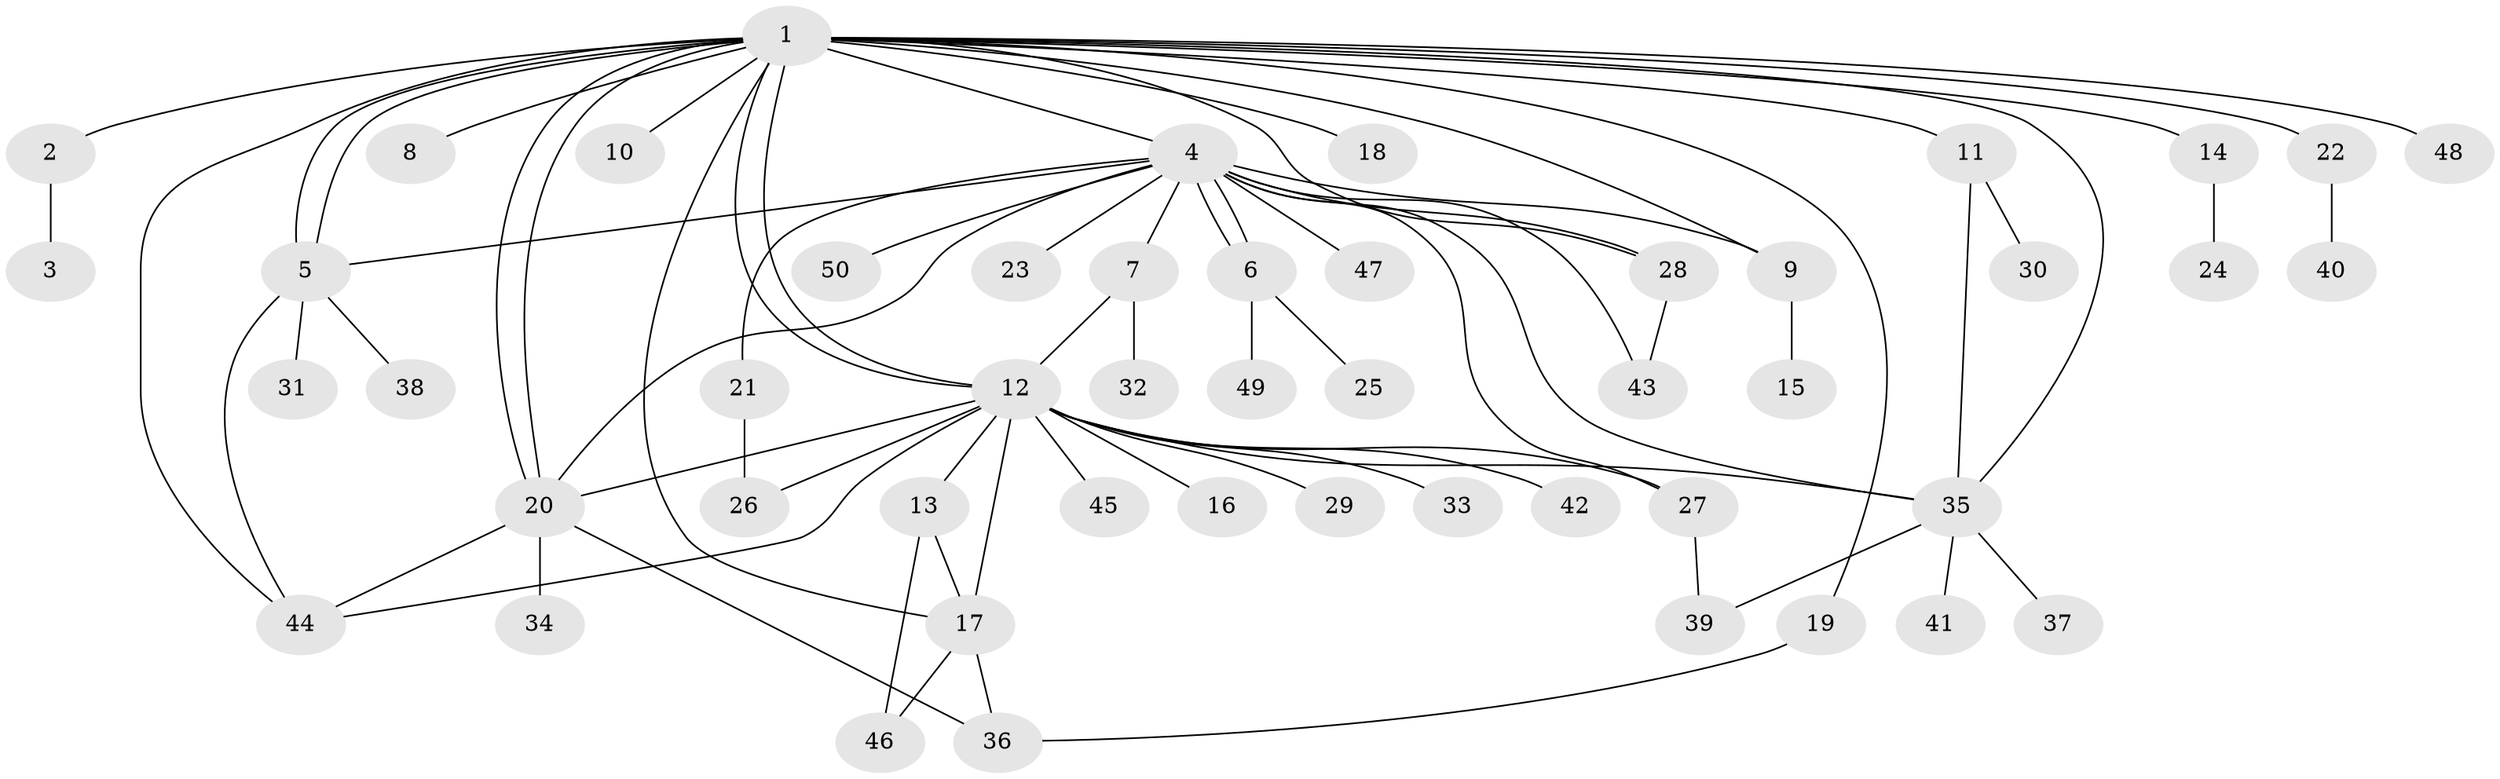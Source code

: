 // Generated by graph-tools (version 1.1) at 2025/26/03/09/25 03:26:05]
// undirected, 50 vertices, 74 edges
graph export_dot {
graph [start="1"]
  node [color=gray90,style=filled];
  1;
  2;
  3;
  4;
  5;
  6;
  7;
  8;
  9;
  10;
  11;
  12;
  13;
  14;
  15;
  16;
  17;
  18;
  19;
  20;
  21;
  22;
  23;
  24;
  25;
  26;
  27;
  28;
  29;
  30;
  31;
  32;
  33;
  34;
  35;
  36;
  37;
  38;
  39;
  40;
  41;
  42;
  43;
  44;
  45;
  46;
  47;
  48;
  49;
  50;
  1 -- 2;
  1 -- 4;
  1 -- 5;
  1 -- 5;
  1 -- 8;
  1 -- 9;
  1 -- 10;
  1 -- 11;
  1 -- 12;
  1 -- 12;
  1 -- 14;
  1 -- 17;
  1 -- 18;
  1 -- 19;
  1 -- 20;
  1 -- 20;
  1 -- 22;
  1 -- 28;
  1 -- 35;
  1 -- 44;
  1 -- 48;
  2 -- 3;
  4 -- 5;
  4 -- 6;
  4 -- 6;
  4 -- 7;
  4 -- 9;
  4 -- 20;
  4 -- 21;
  4 -- 23;
  4 -- 27;
  4 -- 28;
  4 -- 35;
  4 -- 43;
  4 -- 47;
  4 -- 50;
  5 -- 31;
  5 -- 38;
  5 -- 44;
  6 -- 25;
  6 -- 49;
  7 -- 12;
  7 -- 32;
  9 -- 15;
  11 -- 30;
  11 -- 35;
  12 -- 13;
  12 -- 16;
  12 -- 17;
  12 -- 20;
  12 -- 26;
  12 -- 27;
  12 -- 29;
  12 -- 33;
  12 -- 35;
  12 -- 42;
  12 -- 44;
  12 -- 45;
  13 -- 17;
  13 -- 46;
  14 -- 24;
  17 -- 36;
  17 -- 46;
  19 -- 36;
  20 -- 34;
  20 -- 36;
  20 -- 44;
  21 -- 26;
  22 -- 40;
  27 -- 39;
  28 -- 43;
  35 -- 37;
  35 -- 39;
  35 -- 41;
}
